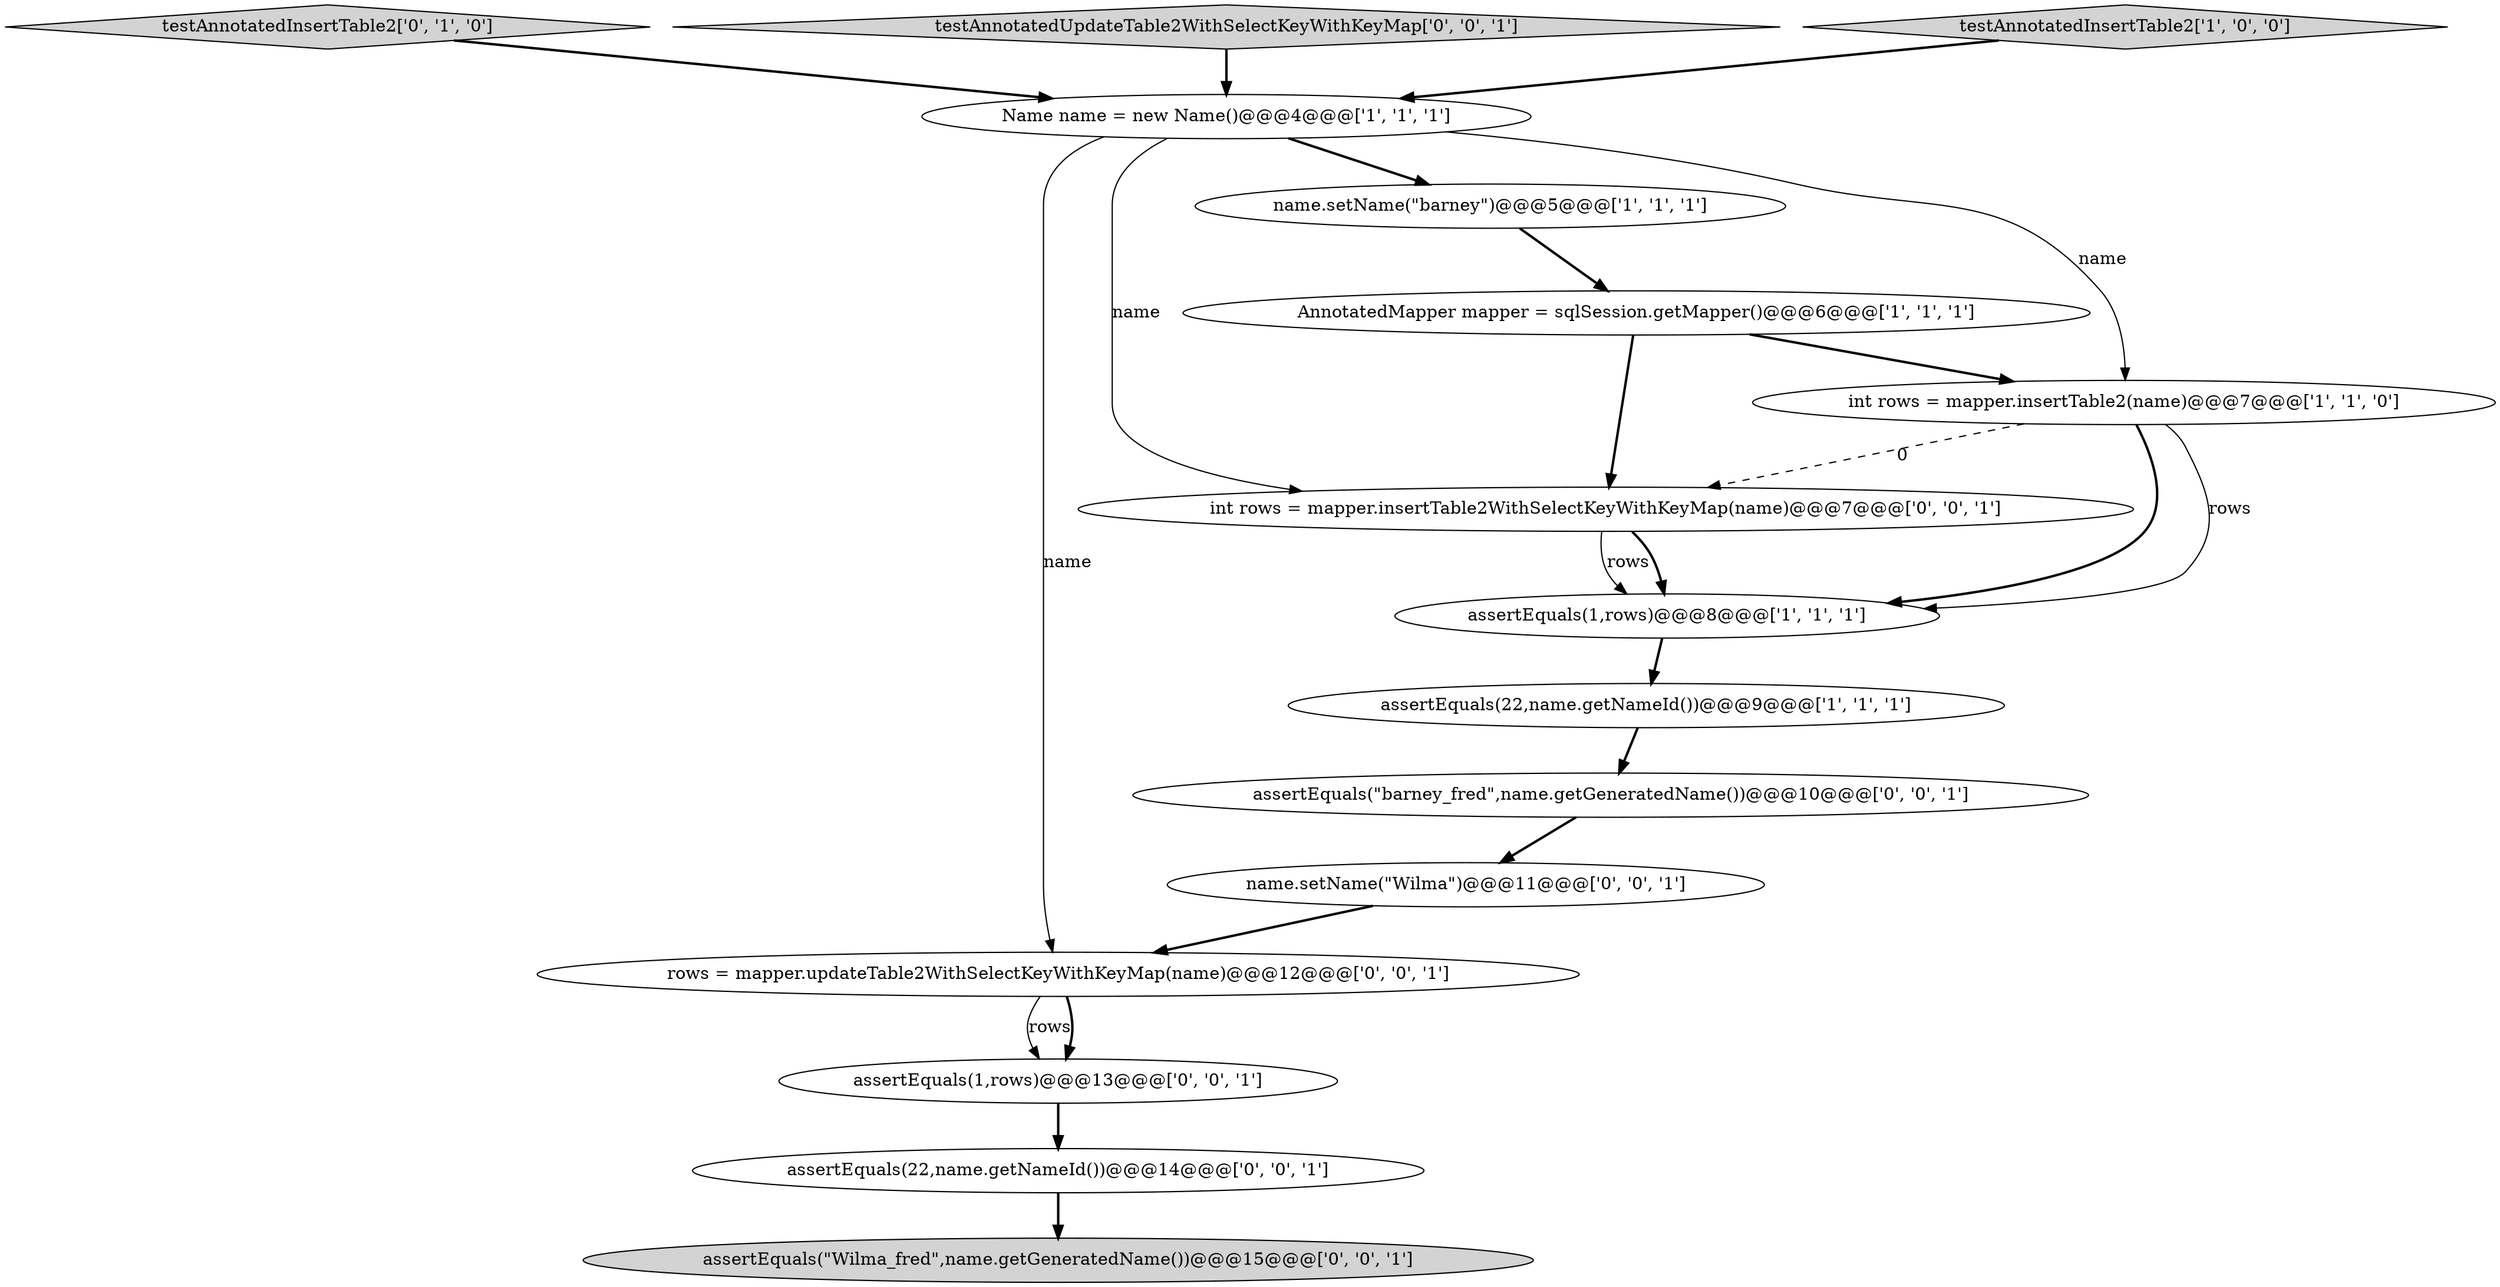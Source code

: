 digraph {
7 [style = filled, label = "testAnnotatedInsertTable2['0', '1', '0']", fillcolor = lightgray, shape = diamond image = "AAA0AAABBB2BBB"];
1 [style = filled, label = "AnnotatedMapper mapper = sqlSession.getMapper()@@@6@@@['1', '1', '1']", fillcolor = white, shape = ellipse image = "AAA0AAABBB1BBB"];
6 [style = filled, label = "int rows = mapper.insertTable2(name)@@@7@@@['1', '1', '0']", fillcolor = white, shape = ellipse image = "AAA0AAABBB1BBB"];
14 [style = filled, label = "rows = mapper.updateTable2WithSelectKeyWithKeyMap(name)@@@12@@@['0', '0', '1']", fillcolor = white, shape = ellipse image = "AAA0AAABBB3BBB"];
0 [style = filled, label = "Name name = new Name()@@@4@@@['1', '1', '1']", fillcolor = white, shape = ellipse image = "AAA0AAABBB1BBB"];
3 [style = filled, label = "name.setName(\"barney\")@@@5@@@['1', '1', '1']", fillcolor = white, shape = ellipse image = "AAA0AAABBB1BBB"];
8 [style = filled, label = "assertEquals(22,name.getNameId())@@@14@@@['0', '0', '1']", fillcolor = white, shape = ellipse image = "AAA0AAABBB3BBB"];
5 [style = filled, label = "assertEquals(22,name.getNameId())@@@9@@@['1', '1', '1']", fillcolor = white, shape = ellipse image = "AAA0AAABBB1BBB"];
9 [style = filled, label = "assertEquals(1,rows)@@@13@@@['0', '0', '1']", fillcolor = white, shape = ellipse image = "AAA0AAABBB3BBB"];
2 [style = filled, label = "assertEquals(1,rows)@@@8@@@['1', '1', '1']", fillcolor = white, shape = ellipse image = "AAA0AAABBB1BBB"];
10 [style = filled, label = "int rows = mapper.insertTable2WithSelectKeyWithKeyMap(name)@@@7@@@['0', '0', '1']", fillcolor = white, shape = ellipse image = "AAA0AAABBB3BBB"];
15 [style = filled, label = "testAnnotatedUpdateTable2WithSelectKeyWithKeyMap['0', '0', '1']", fillcolor = lightgray, shape = diamond image = "AAA0AAABBB3BBB"];
13 [style = filled, label = "assertEquals(\"barney_fred\",name.getGeneratedName())@@@10@@@['0', '0', '1']", fillcolor = white, shape = ellipse image = "AAA0AAABBB3BBB"];
4 [style = filled, label = "testAnnotatedInsertTable2['1', '0', '0']", fillcolor = lightgray, shape = diamond image = "AAA0AAABBB1BBB"];
12 [style = filled, label = "assertEquals(\"Wilma_fred\",name.getGeneratedName())@@@15@@@['0', '0', '1']", fillcolor = lightgray, shape = ellipse image = "AAA0AAABBB3BBB"];
11 [style = filled, label = "name.setName(\"Wilma\")@@@11@@@['0', '0', '1']", fillcolor = white, shape = ellipse image = "AAA0AAABBB3BBB"];
0->3 [style = bold, label=""];
3->1 [style = bold, label=""];
6->2 [style = solid, label="rows"];
11->14 [style = bold, label=""];
0->6 [style = solid, label="name"];
10->2 [style = solid, label="rows"];
7->0 [style = bold, label=""];
9->8 [style = bold, label=""];
13->11 [style = bold, label=""];
4->0 [style = bold, label=""];
6->10 [style = dashed, label="0"];
6->2 [style = bold, label=""];
1->6 [style = bold, label=""];
15->0 [style = bold, label=""];
5->13 [style = bold, label=""];
14->9 [style = solid, label="rows"];
0->10 [style = solid, label="name"];
14->9 [style = bold, label=""];
10->2 [style = bold, label=""];
1->10 [style = bold, label=""];
8->12 [style = bold, label=""];
0->14 [style = solid, label="name"];
2->5 [style = bold, label=""];
}
